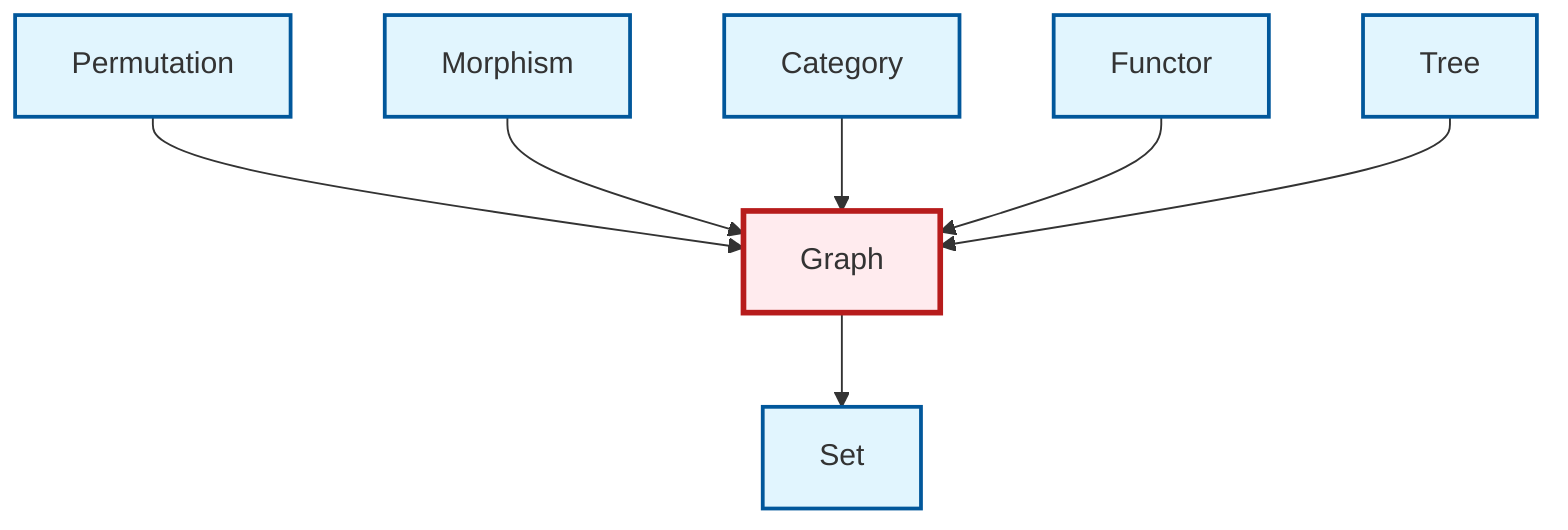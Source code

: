 graph TD
    classDef definition fill:#e1f5fe,stroke:#01579b,stroke-width:2px
    classDef theorem fill:#f3e5f5,stroke:#4a148c,stroke-width:2px
    classDef axiom fill:#fff3e0,stroke:#e65100,stroke-width:2px
    classDef example fill:#e8f5e9,stroke:#1b5e20,stroke-width:2px
    classDef current fill:#ffebee,stroke:#b71c1c,stroke-width:3px
    def-category["Category"]:::definition
    def-functor["Functor"]:::definition
    def-permutation["Permutation"]:::definition
    def-set["Set"]:::definition
    def-morphism["Morphism"]:::definition
    def-graph["Graph"]:::definition
    def-tree["Tree"]:::definition
    def-permutation --> def-graph
    def-morphism --> def-graph
    def-category --> def-graph
    def-functor --> def-graph
    def-tree --> def-graph
    def-graph --> def-set
    class def-graph current
